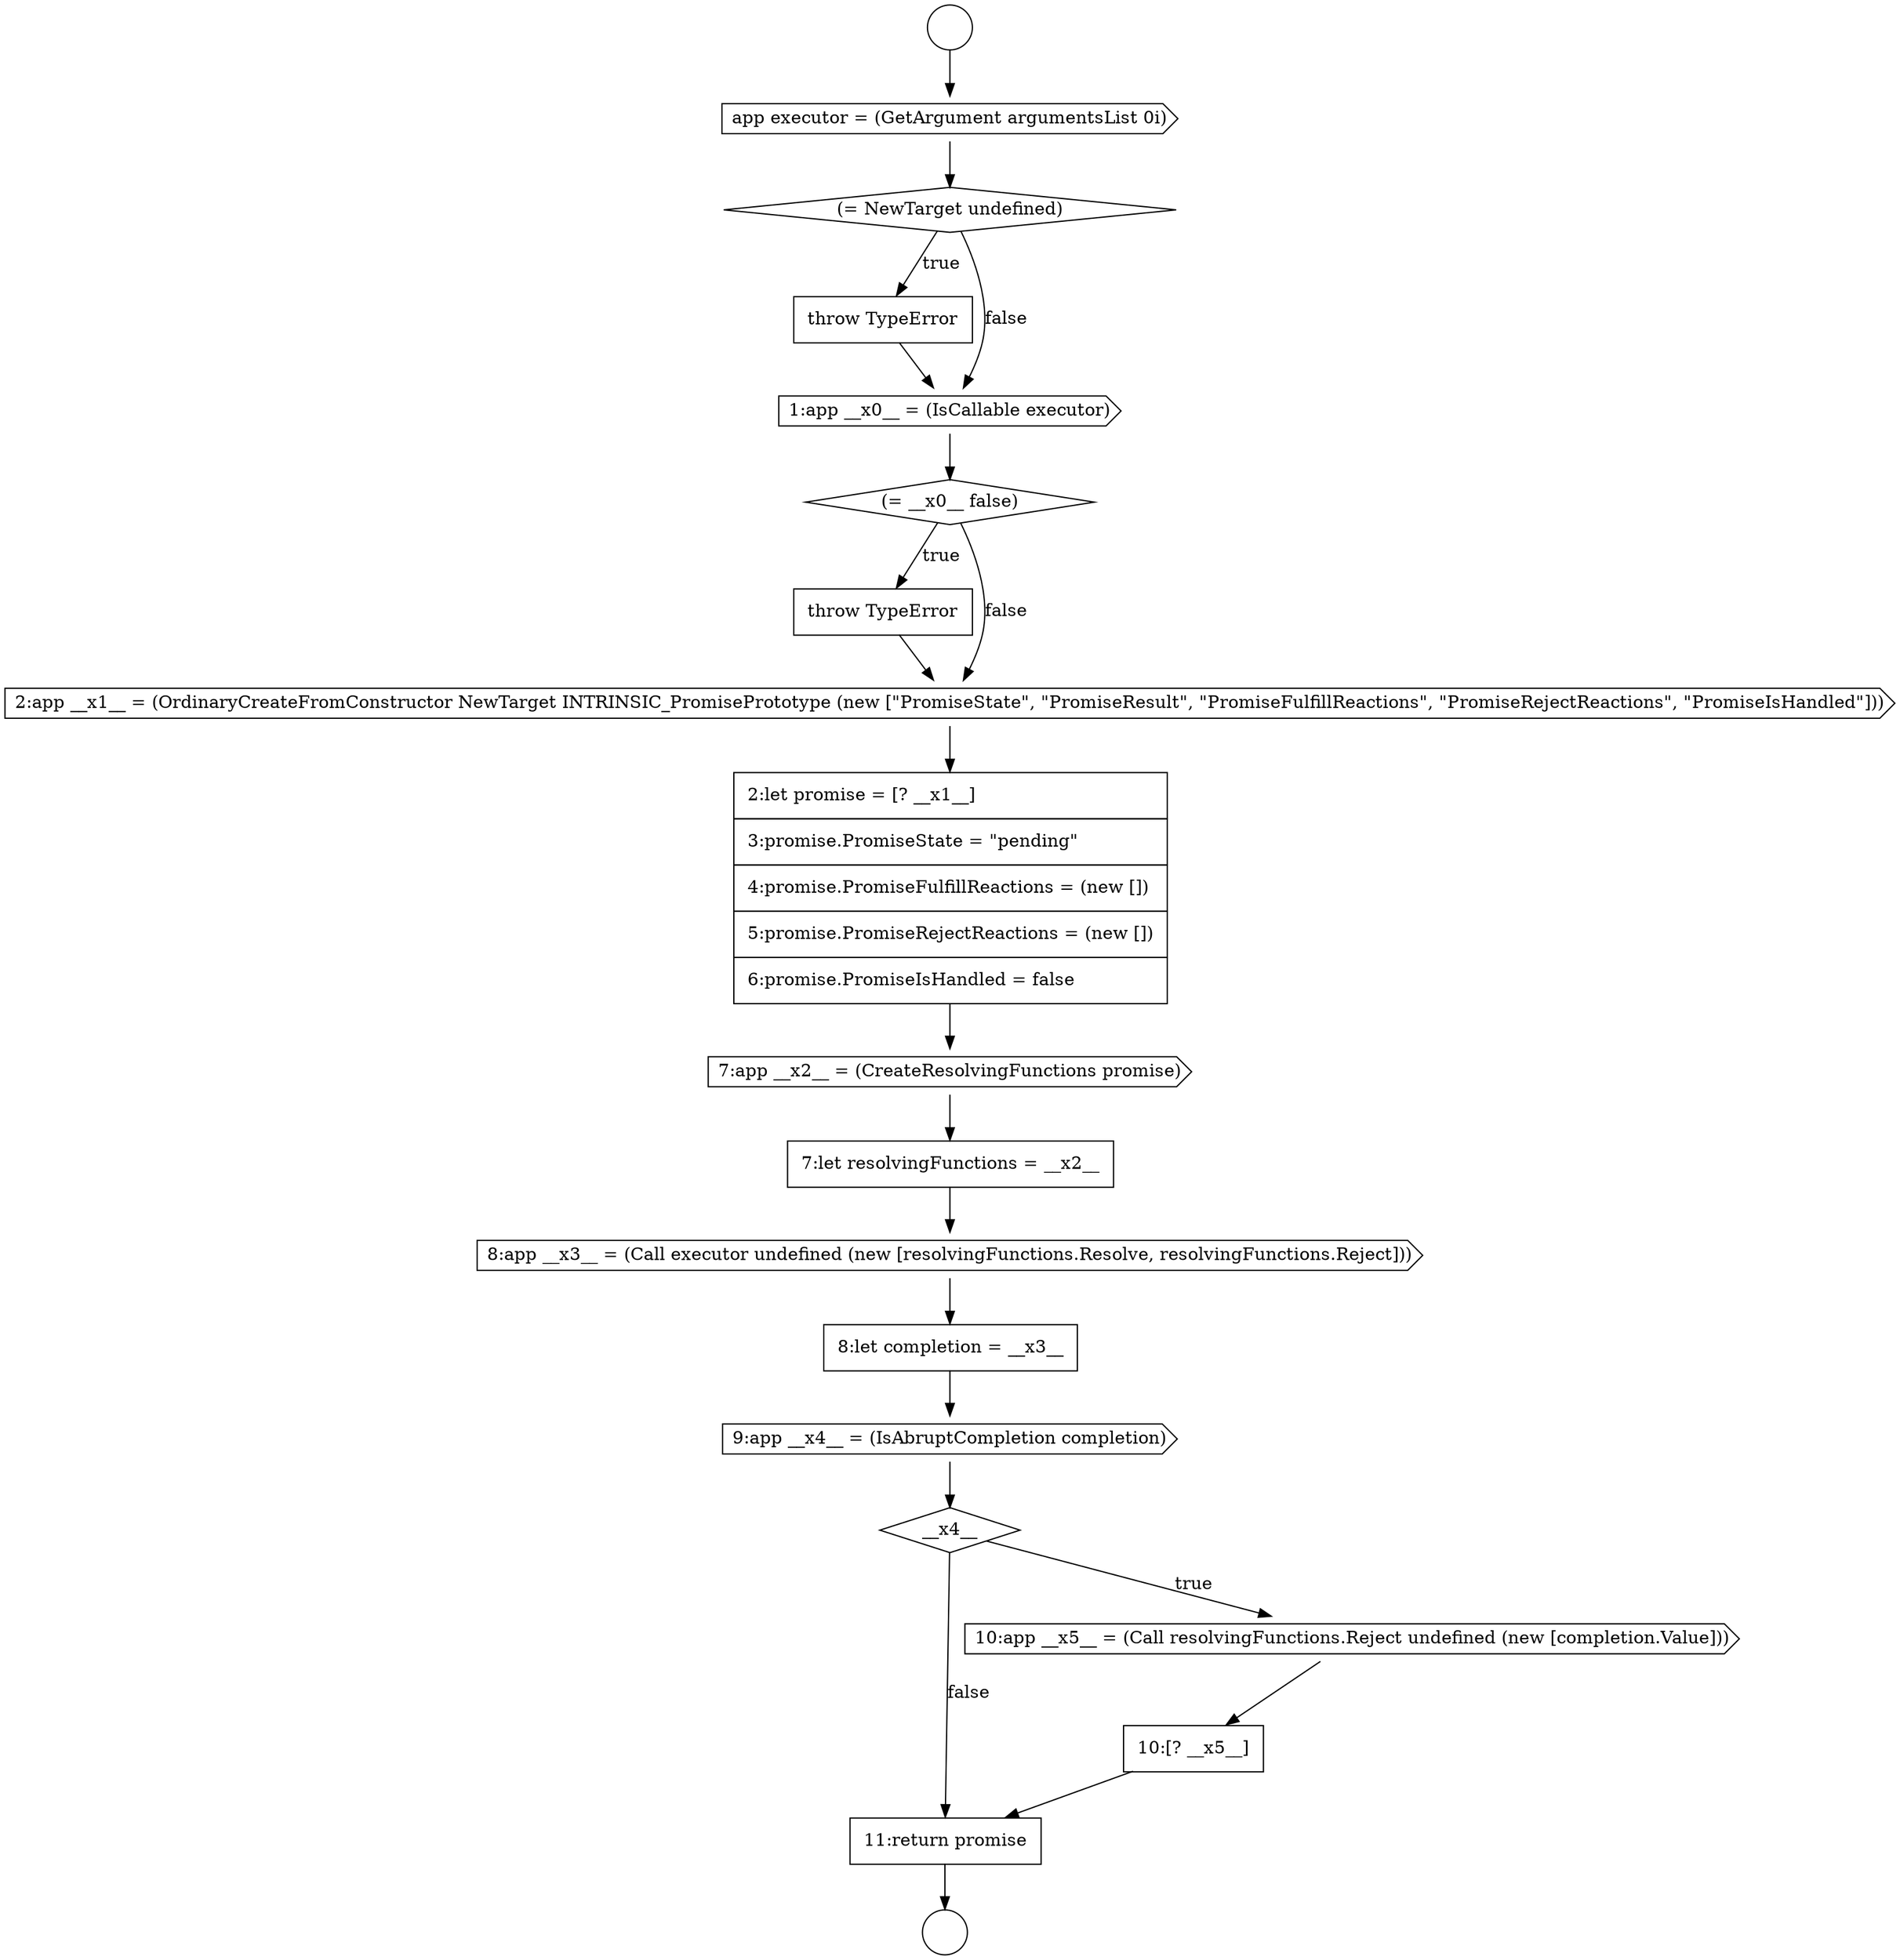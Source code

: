 digraph {
  node17524 [shape=circle label=" " color="black" fillcolor="white" style=filled]
  node17527 [shape=diamond, label=<<font color="black">(= NewTarget undefined)</font>> color="black" fillcolor="white" style=filled]
  node17534 [shape=cds, label=<<font color="black">7:app __x2__ = (CreateResolvingFunctions promise)</font>> color="black" fillcolor="white" style=filled]
  node17530 [shape=diamond, label=<<font color="black">(= __x0__ false)</font>> color="black" fillcolor="white" style=filled]
  node17526 [shape=cds, label=<<font color="black">app executor = (GetArgument argumentsList 0i)</font>> color="black" fillcolor="white" style=filled]
  node17531 [shape=none, margin=0, label=<<font color="black">
    <table border="0" cellborder="1" cellspacing="0" cellpadding="10">
      <tr><td align="left">throw TypeError</td></tr>
    </table>
  </font>> color="black" fillcolor="white" style=filled]
  node17535 [shape=none, margin=0, label=<<font color="black">
    <table border="0" cellborder="1" cellspacing="0" cellpadding="10">
      <tr><td align="left">7:let resolvingFunctions = __x2__</td></tr>
    </table>
  </font>> color="black" fillcolor="white" style=filled]
  node17542 [shape=none, margin=0, label=<<font color="black">
    <table border="0" cellborder="1" cellspacing="0" cellpadding="10">
      <tr><td align="left">11:return promise</td></tr>
    </table>
  </font>> color="black" fillcolor="white" style=filled]
  node17525 [shape=circle label=" " color="black" fillcolor="white" style=filled]
  node17532 [shape=cds, label=<<font color="black">2:app __x1__ = (OrdinaryCreateFromConstructor NewTarget INTRINSIC_PromisePrototype (new [&quot;PromiseState&quot;, &quot;PromiseResult&quot;, &quot;PromiseFulfillReactions&quot;, &quot;PromiseRejectReactions&quot;, &quot;PromiseIsHandled&quot;]))</font>> color="black" fillcolor="white" style=filled]
  node17536 [shape=cds, label=<<font color="black">8:app __x3__ = (Call executor undefined (new [resolvingFunctions.Resolve, resolvingFunctions.Reject]))</font>> color="black" fillcolor="white" style=filled]
  node17541 [shape=none, margin=0, label=<<font color="black">
    <table border="0" cellborder="1" cellspacing="0" cellpadding="10">
      <tr><td align="left">10:[? __x5__]</td></tr>
    </table>
  </font>> color="black" fillcolor="white" style=filled]
  node17538 [shape=cds, label=<<font color="black">9:app __x4__ = (IsAbruptCompletion completion)</font>> color="black" fillcolor="white" style=filled]
  node17540 [shape=cds, label=<<font color="black">10:app __x5__ = (Call resolvingFunctions.Reject undefined (new [completion.Value]))</font>> color="black" fillcolor="white" style=filled]
  node17528 [shape=none, margin=0, label=<<font color="black">
    <table border="0" cellborder="1" cellspacing="0" cellpadding="10">
      <tr><td align="left">throw TypeError</td></tr>
    </table>
  </font>> color="black" fillcolor="white" style=filled]
  node17533 [shape=none, margin=0, label=<<font color="black">
    <table border="0" cellborder="1" cellspacing="0" cellpadding="10">
      <tr><td align="left">2:let promise = [? __x1__]</td></tr>
      <tr><td align="left">3:promise.PromiseState = &quot;pending&quot;</td></tr>
      <tr><td align="left">4:promise.PromiseFulfillReactions = (new [])</td></tr>
      <tr><td align="left">5:promise.PromiseRejectReactions = (new [])</td></tr>
      <tr><td align="left">6:promise.PromiseIsHandled = false</td></tr>
    </table>
  </font>> color="black" fillcolor="white" style=filled]
  node17529 [shape=cds, label=<<font color="black">1:app __x0__ = (IsCallable executor)</font>> color="black" fillcolor="white" style=filled]
  node17537 [shape=none, margin=0, label=<<font color="black">
    <table border="0" cellborder="1" cellspacing="0" cellpadding="10">
      <tr><td align="left">8:let completion = __x3__</td></tr>
    </table>
  </font>> color="black" fillcolor="white" style=filled]
  node17539 [shape=diamond, label=<<font color="black">__x4__</font>> color="black" fillcolor="white" style=filled]
  node17537 -> node17538 [ color="black"]
  node17535 -> node17536 [ color="black"]
  node17530 -> node17531 [label=<<font color="black">true</font>> color="black"]
  node17530 -> node17532 [label=<<font color="black">false</font>> color="black"]
  node17533 -> node17534 [ color="black"]
  node17532 -> node17533 [ color="black"]
  node17527 -> node17528 [label=<<font color="black">true</font>> color="black"]
  node17527 -> node17529 [label=<<font color="black">false</font>> color="black"]
  node17541 -> node17542 [ color="black"]
  node17534 -> node17535 [ color="black"]
  node17536 -> node17537 [ color="black"]
  node17539 -> node17540 [label=<<font color="black">true</font>> color="black"]
  node17539 -> node17542 [label=<<font color="black">false</font>> color="black"]
  node17531 -> node17532 [ color="black"]
  node17540 -> node17541 [ color="black"]
  node17538 -> node17539 [ color="black"]
  node17524 -> node17526 [ color="black"]
  node17528 -> node17529 [ color="black"]
  node17526 -> node17527 [ color="black"]
  node17529 -> node17530 [ color="black"]
  node17542 -> node17525 [ color="black"]
}
